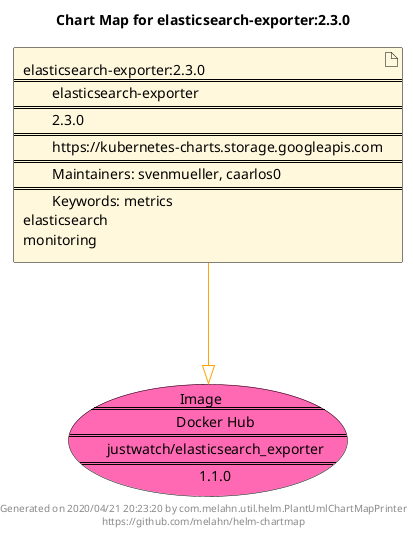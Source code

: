 @startuml
skinparam linetype ortho
skinparam backgroundColor white
skinparam usecaseBorderColor black
skinparam usecaseArrowColor LightSlateGray
skinparam artifactBorderColor black
skinparam artifactArrowColor LightSlateGray

title Chart Map for elasticsearch-exporter:2.3.0

'There is one referenced Helm Chart
artifact "elasticsearch-exporter:2.3.0\n====\n\telasticsearch-exporter\n====\n\t2.3.0\n====\n\thttps://kubernetes-charts.storage.googleapis.com\n====\n\tMaintainers: svenmueller, caarlos0\n====\n\tKeywords: metrics\nelasticsearch\nmonitoring" as elasticsearch_exporter_2_3_0 #Cornsilk

'There is one referenced Docker Image
usecase "Image\n====\n\tDocker Hub\n====\n\tjustwatch/elasticsearch_exporter\n====\n\t1.1.0" as justwatch_elasticsearch_exporter_1_1_0 #HotPink

'Chart Dependencies
elasticsearch_exporter_2_3_0--[#orange]-|>justwatch_elasticsearch_exporter_1_1_0

center footer Generated on 2020/04/21 20:23:20 by com.melahn.util.helm.PlantUmlChartMapPrinter\nhttps://github.com/melahn/helm-chartmap
@enduml

